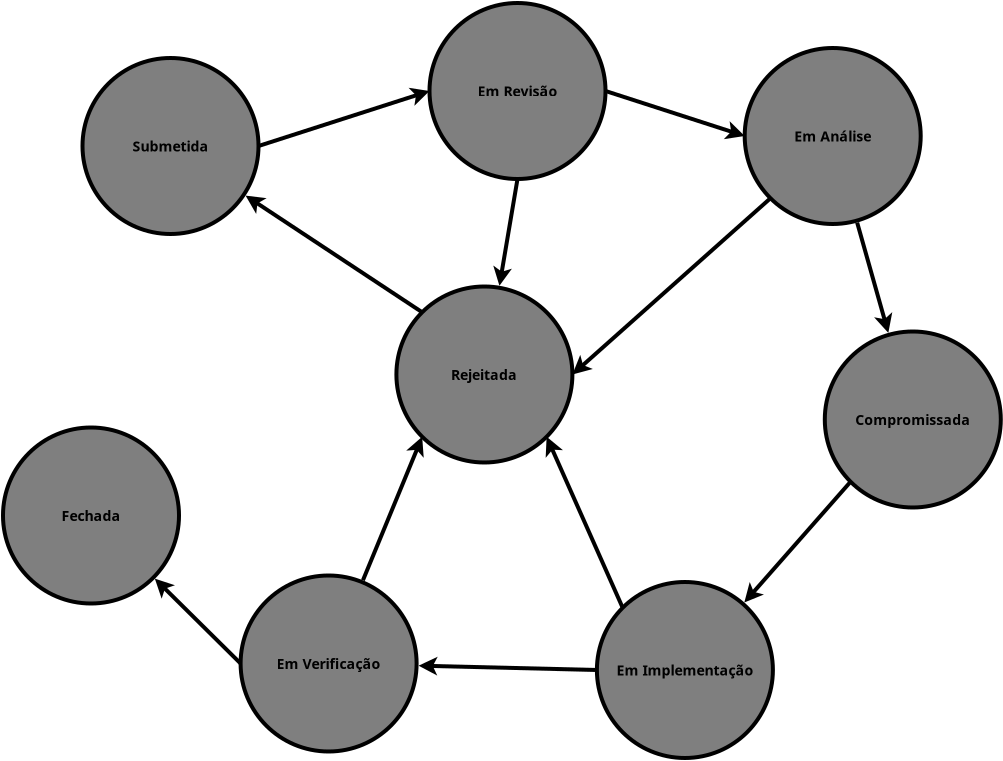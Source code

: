 <?xml version="1.0" encoding="UTF-8"?>
<dia:diagram xmlns:dia="http://www.lysator.liu.se/~alla/dia/">
  <dia:layer name="Segundo plano" visible="true" active="true">
    <dia:object type="Standard - Ellipse" version="0" id="O0">
      <dia:attribute name="obj_pos">
        <dia:point val="20.1,-22.65"/>
      </dia:attribute>
      <dia:attribute name="obj_bb">
        <dia:rectangle val="20,-22.75;29,-13.75"/>
      </dia:attribute>
      <dia:attribute name="elem_corner">
        <dia:point val="20.1,-22.65"/>
      </dia:attribute>
      <dia:attribute name="elem_width">
        <dia:real val="8.8"/>
      </dia:attribute>
      <dia:attribute name="elem_height">
        <dia:real val="8.8"/>
      </dia:attribute>
      <dia:attribute name="border_width">
        <dia:real val="0.2"/>
      </dia:attribute>
      <dia:attribute name="inner_color">
        <dia:color val="#7f7f7f"/>
      </dia:attribute>
      <dia:attribute name="aspect">
        <dia:enum val="2"/>
      </dia:attribute>
    </dia:object>
    <dia:object type="Standard - Text" version="1" id="O1">
      <dia:attribute name="obj_pos">
        <dia:point val="24.5,-18.25"/>
      </dia:attribute>
      <dia:attribute name="obj_bb">
        <dia:rectangle val="22.613,-18.661;26.387,-17.839"/>
      </dia:attribute>
      <dia:attribute name="text">
        <dia:composite type="text">
          <dia:attribute name="string">
            <dia:string>#Rejeitada#</dia:string>
          </dia:attribute>
          <dia:attribute name="font">
            <dia:font family="sans" style="80" name="Helvetica-Bold"/>
          </dia:attribute>
          <dia:attribute name="height">
            <dia:real val="0.882"/>
          </dia:attribute>
          <dia:attribute name="pos">
            <dia:point val="24.5,-18.006"/>
          </dia:attribute>
          <dia:attribute name="color">
            <dia:color val="#000000"/>
          </dia:attribute>
          <dia:attribute name="alignment">
            <dia:enum val="1"/>
          </dia:attribute>
        </dia:composite>
      </dia:attribute>
      <dia:attribute name="valign">
        <dia:enum val="2"/>
      </dia:attribute>
      <dia:connections>
        <dia:connection handle="0" to="O0" connection="8"/>
      </dia:connections>
    </dia:object>
    <dia:object type="Standard - Ellipse" version="0" id="O2">
      <dia:attribute name="obj_pos">
        <dia:point val="4.405,-34.075"/>
      </dia:attribute>
      <dia:attribute name="obj_bb">
        <dia:rectangle val="4.305,-34.175;13.305,-25.175"/>
      </dia:attribute>
      <dia:attribute name="elem_corner">
        <dia:point val="4.405,-34.075"/>
      </dia:attribute>
      <dia:attribute name="elem_width">
        <dia:real val="8.8"/>
      </dia:attribute>
      <dia:attribute name="elem_height">
        <dia:real val="8.8"/>
      </dia:attribute>
      <dia:attribute name="border_width">
        <dia:real val="0.2"/>
      </dia:attribute>
      <dia:attribute name="inner_color">
        <dia:color val="#7f7f7f"/>
      </dia:attribute>
      <dia:attribute name="aspect">
        <dia:enum val="2"/>
      </dia:attribute>
    </dia:object>
    <dia:object type="Standard - Text" version="1" id="O3">
      <dia:attribute name="obj_pos">
        <dia:point val="8.805,-29.675"/>
      </dia:attribute>
      <dia:attribute name="obj_bb">
        <dia:rectangle val="8.805,-30.086;8.805,-29.264"/>
      </dia:attribute>
      <dia:attribute name="text">
        <dia:composite type="text">
          <dia:attribute name="string">
            <dia:string>##</dia:string>
          </dia:attribute>
          <dia:attribute name="font">
            <dia:font family="sans" style="80" name="Helvetica-Bold"/>
          </dia:attribute>
          <dia:attribute name="height">
            <dia:real val="0.882"/>
          </dia:attribute>
          <dia:attribute name="pos">
            <dia:point val="8.805,-29.431"/>
          </dia:attribute>
          <dia:attribute name="color">
            <dia:color val="#000000"/>
          </dia:attribute>
          <dia:attribute name="alignment">
            <dia:enum val="1"/>
          </dia:attribute>
        </dia:composite>
      </dia:attribute>
      <dia:attribute name="valign">
        <dia:enum val="2"/>
      </dia:attribute>
      <dia:connections>
        <dia:connection handle="0" to="O2" connection="8"/>
      </dia:connections>
    </dia:object>
    <dia:object type="Standard - Text" version="1" id="O4">
      <dia:attribute name="obj_pos">
        <dia:point val="8.805,-29.675"/>
      </dia:attribute>
      <dia:attribute name="obj_bb">
        <dia:rectangle val="6.661,-30.086;10.949,-29.264"/>
      </dia:attribute>
      <dia:attribute name="text">
        <dia:composite type="text">
          <dia:attribute name="string">
            <dia:string>#Submetida#</dia:string>
          </dia:attribute>
          <dia:attribute name="font">
            <dia:font family="sans" style="80" name="Helvetica-Bold"/>
          </dia:attribute>
          <dia:attribute name="height">
            <dia:real val="0.882"/>
          </dia:attribute>
          <dia:attribute name="pos">
            <dia:point val="8.805,-29.431"/>
          </dia:attribute>
          <dia:attribute name="color">
            <dia:color val="#000000"/>
          </dia:attribute>
          <dia:attribute name="alignment">
            <dia:enum val="1"/>
          </dia:attribute>
        </dia:composite>
      </dia:attribute>
      <dia:attribute name="valign">
        <dia:enum val="2"/>
      </dia:attribute>
      <dia:connections>
        <dia:connection handle="0" to="O2" connection="8"/>
      </dia:connections>
    </dia:object>
    <dia:object type="Standard - Ellipse" version="0" id="O5">
      <dia:attribute name="obj_pos">
        <dia:point val="21.755,-36.825"/>
      </dia:attribute>
      <dia:attribute name="obj_bb">
        <dia:rectangle val="21.655,-36.925;30.655,-27.925"/>
      </dia:attribute>
      <dia:attribute name="elem_corner">
        <dia:point val="21.755,-36.825"/>
      </dia:attribute>
      <dia:attribute name="elem_width">
        <dia:real val="8.8"/>
      </dia:attribute>
      <dia:attribute name="elem_height">
        <dia:real val="8.8"/>
      </dia:attribute>
      <dia:attribute name="border_width">
        <dia:real val="0.2"/>
      </dia:attribute>
      <dia:attribute name="inner_color">
        <dia:color val="#7f7f7f"/>
      </dia:attribute>
      <dia:attribute name="aspect">
        <dia:enum val="2"/>
      </dia:attribute>
    </dia:object>
    <dia:object type="Standard - Ellipse" version="0" id="O6">
      <dia:attribute name="obj_pos">
        <dia:point val="12.31,-8.2"/>
      </dia:attribute>
      <dia:attribute name="obj_bb">
        <dia:rectangle val="12.21,-8.3;21.21,0.7"/>
      </dia:attribute>
      <dia:attribute name="elem_corner">
        <dia:point val="12.31,-8.2"/>
      </dia:attribute>
      <dia:attribute name="elem_width">
        <dia:real val="8.8"/>
      </dia:attribute>
      <dia:attribute name="elem_height">
        <dia:real val="8.8"/>
      </dia:attribute>
      <dia:attribute name="border_width">
        <dia:real val="0.2"/>
      </dia:attribute>
      <dia:attribute name="inner_color">
        <dia:color val="#7f7f7f"/>
      </dia:attribute>
      <dia:attribute name="aspect">
        <dia:enum val="2"/>
      </dia:attribute>
    </dia:object>
    <dia:object type="Standard - Ellipse" version="0" id="O7">
      <dia:attribute name="obj_pos">
        <dia:point val="37.515,-34.575"/>
      </dia:attribute>
      <dia:attribute name="obj_bb">
        <dia:rectangle val="37.415,-34.675;46.415,-25.675"/>
      </dia:attribute>
      <dia:attribute name="elem_corner">
        <dia:point val="37.515,-34.575"/>
      </dia:attribute>
      <dia:attribute name="elem_width">
        <dia:real val="8.8"/>
      </dia:attribute>
      <dia:attribute name="elem_height">
        <dia:real val="8.8"/>
      </dia:attribute>
      <dia:attribute name="border_width">
        <dia:real val="0.2"/>
      </dia:attribute>
      <dia:attribute name="inner_color">
        <dia:color val="#7f7f7f"/>
      </dia:attribute>
      <dia:attribute name="aspect">
        <dia:enum val="2"/>
      </dia:attribute>
    </dia:object>
    <dia:object type="Standard - Ellipse" version="0" id="O8">
      <dia:attribute name="obj_pos">
        <dia:point val="41.52,-20.4"/>
      </dia:attribute>
      <dia:attribute name="obj_bb">
        <dia:rectangle val="41.42,-20.5;50.42,-11.5"/>
      </dia:attribute>
      <dia:attribute name="elem_corner">
        <dia:point val="41.52,-20.4"/>
      </dia:attribute>
      <dia:attribute name="elem_width">
        <dia:real val="8.8"/>
      </dia:attribute>
      <dia:attribute name="elem_height">
        <dia:real val="8.8"/>
      </dia:attribute>
      <dia:attribute name="border_width">
        <dia:real val="0.2"/>
      </dia:attribute>
      <dia:attribute name="inner_color">
        <dia:color val="#7f7f7f"/>
      </dia:attribute>
      <dia:attribute name="aspect">
        <dia:enum val="2"/>
      </dia:attribute>
    </dia:object>
    <dia:object type="Standard - Ellipse" version="0" id="O9">
      <dia:attribute name="obj_pos">
        <dia:point val="30.125,-7.875"/>
      </dia:attribute>
      <dia:attribute name="obj_bb">
        <dia:rectangle val="30.025,-7.975;39.025,1.025"/>
      </dia:attribute>
      <dia:attribute name="elem_corner">
        <dia:point val="30.125,-7.875"/>
      </dia:attribute>
      <dia:attribute name="elem_width">
        <dia:real val="8.8"/>
      </dia:attribute>
      <dia:attribute name="elem_height">
        <dia:real val="8.8"/>
      </dia:attribute>
      <dia:attribute name="border_width">
        <dia:real val="0.2"/>
      </dia:attribute>
      <dia:attribute name="inner_color">
        <dia:color val="#7f7f7f"/>
      </dia:attribute>
      <dia:attribute name="aspect">
        <dia:enum val="2"/>
      </dia:attribute>
    </dia:object>
    <dia:object type="Standard - Ellipse" version="0" id="O10">
      <dia:attribute name="obj_pos">
        <dia:point val="0.43,-15.6"/>
      </dia:attribute>
      <dia:attribute name="obj_bb">
        <dia:rectangle val="0.33,-15.7;9.33,-6.7"/>
      </dia:attribute>
      <dia:attribute name="elem_corner">
        <dia:point val="0.43,-15.6"/>
      </dia:attribute>
      <dia:attribute name="elem_width">
        <dia:real val="8.8"/>
      </dia:attribute>
      <dia:attribute name="elem_height">
        <dia:real val="8.8"/>
      </dia:attribute>
      <dia:attribute name="border_width">
        <dia:real val="0.2"/>
      </dia:attribute>
      <dia:attribute name="inner_color">
        <dia:color val="#7f7f7f"/>
      </dia:attribute>
      <dia:attribute name="aspect">
        <dia:enum val="2"/>
      </dia:attribute>
    </dia:object>
    <dia:object type="Standard - Text" version="1" id="O11">
      <dia:attribute name="obj_pos">
        <dia:point val="26.155,-32.425"/>
      </dia:attribute>
      <dia:attribute name="obj_bb">
        <dia:rectangle val="23.872,-32.836;28.438,-32.014"/>
      </dia:attribute>
      <dia:attribute name="text">
        <dia:composite type="text">
          <dia:attribute name="string">
            <dia:string>#Em Revisão#</dia:string>
          </dia:attribute>
          <dia:attribute name="font">
            <dia:font family="sans" style="80" name="Helvetica-Bold"/>
          </dia:attribute>
          <dia:attribute name="height">
            <dia:real val="0.882"/>
          </dia:attribute>
          <dia:attribute name="pos">
            <dia:point val="26.155,-32.181"/>
          </dia:attribute>
          <dia:attribute name="color">
            <dia:color val="#000000"/>
          </dia:attribute>
          <dia:attribute name="alignment">
            <dia:enum val="1"/>
          </dia:attribute>
        </dia:composite>
      </dia:attribute>
      <dia:attribute name="valign">
        <dia:enum val="2"/>
      </dia:attribute>
      <dia:connections>
        <dia:connection handle="0" to="O5" connection="8"/>
      </dia:connections>
    </dia:object>
    <dia:object type="Standard - Text" version="1" id="O12">
      <dia:attribute name="obj_pos">
        <dia:point val="41.915,-30.175"/>
      </dia:attribute>
      <dia:attribute name="obj_bb">
        <dia:rectangle val="39.731,-30.586;44.099,-29.764"/>
      </dia:attribute>
      <dia:attribute name="text">
        <dia:composite type="text">
          <dia:attribute name="string">
            <dia:string>#Em Análise#</dia:string>
          </dia:attribute>
          <dia:attribute name="font">
            <dia:font family="sans" style="80" name="Helvetica-Bold"/>
          </dia:attribute>
          <dia:attribute name="height">
            <dia:real val="0.882"/>
          </dia:attribute>
          <dia:attribute name="pos">
            <dia:point val="41.915,-29.931"/>
          </dia:attribute>
          <dia:attribute name="color">
            <dia:color val="#000000"/>
          </dia:attribute>
          <dia:attribute name="alignment">
            <dia:enum val="1"/>
          </dia:attribute>
        </dia:composite>
      </dia:attribute>
      <dia:attribute name="valign">
        <dia:enum val="2"/>
      </dia:attribute>
      <dia:connections>
        <dia:connection handle="0" to="O7" connection="8"/>
      </dia:connections>
    </dia:object>
    <dia:object type="Standard - Text" version="1" id="O13">
      <dia:attribute name="obj_pos">
        <dia:point val="45.92,-16"/>
      </dia:attribute>
      <dia:attribute name="obj_bb">
        <dia:rectangle val="42.746,-16.411;49.094,-15.589"/>
      </dia:attribute>
      <dia:attribute name="text">
        <dia:composite type="text">
          <dia:attribute name="string">
            <dia:string>#Compromissada#</dia:string>
          </dia:attribute>
          <dia:attribute name="font">
            <dia:font family="sans" style="80" name="Helvetica-Bold"/>
          </dia:attribute>
          <dia:attribute name="height">
            <dia:real val="0.882"/>
          </dia:attribute>
          <dia:attribute name="pos">
            <dia:point val="45.92,-15.756"/>
          </dia:attribute>
          <dia:attribute name="color">
            <dia:color val="#000000"/>
          </dia:attribute>
          <dia:attribute name="alignment">
            <dia:enum val="1"/>
          </dia:attribute>
        </dia:composite>
      </dia:attribute>
      <dia:attribute name="valign">
        <dia:enum val="2"/>
      </dia:attribute>
      <dia:connections>
        <dia:connection handle="0" to="O8" connection="8"/>
      </dia:connections>
    </dia:object>
    <dia:object type="Standard - Text" version="1" id="O14">
      <dia:attribute name="obj_pos">
        <dia:point val="34.525,-3.475"/>
      </dia:attribute>
      <dia:attribute name="obj_bb">
        <dia:rectangle val="30.73,-3.886;38.32,-3.064"/>
      </dia:attribute>
      <dia:attribute name="text">
        <dia:composite type="text">
          <dia:attribute name="string">
            <dia:string>#Em Implementação#</dia:string>
          </dia:attribute>
          <dia:attribute name="font">
            <dia:font family="sans" style="80" name="Helvetica-Bold"/>
          </dia:attribute>
          <dia:attribute name="height">
            <dia:real val="0.882"/>
          </dia:attribute>
          <dia:attribute name="pos">
            <dia:point val="34.525,-3.231"/>
          </dia:attribute>
          <dia:attribute name="color">
            <dia:color val="#000000"/>
          </dia:attribute>
          <dia:attribute name="alignment">
            <dia:enum val="1"/>
          </dia:attribute>
        </dia:composite>
      </dia:attribute>
      <dia:attribute name="valign">
        <dia:enum val="2"/>
      </dia:attribute>
      <dia:connections>
        <dia:connection handle="0" to="O9" connection="8"/>
      </dia:connections>
    </dia:object>
    <dia:object type="Standard - Text" version="1" id="O15">
      <dia:attribute name="obj_pos">
        <dia:point val="16.71,-3.8"/>
      </dia:attribute>
      <dia:attribute name="obj_bb">
        <dia:rectangle val="13.795,-4.211;19.625,-3.389"/>
      </dia:attribute>
      <dia:attribute name="text">
        <dia:composite type="text">
          <dia:attribute name="string">
            <dia:string>#Em Verificação#</dia:string>
          </dia:attribute>
          <dia:attribute name="font">
            <dia:font family="sans" style="80" name="Helvetica-Bold"/>
          </dia:attribute>
          <dia:attribute name="height">
            <dia:real val="0.882"/>
          </dia:attribute>
          <dia:attribute name="pos">
            <dia:point val="16.71,-3.556"/>
          </dia:attribute>
          <dia:attribute name="color">
            <dia:color val="#000000"/>
          </dia:attribute>
          <dia:attribute name="alignment">
            <dia:enum val="1"/>
          </dia:attribute>
        </dia:composite>
      </dia:attribute>
      <dia:attribute name="valign">
        <dia:enum val="2"/>
      </dia:attribute>
      <dia:connections>
        <dia:connection handle="0" to="O6" connection="8"/>
      </dia:connections>
    </dia:object>
    <dia:object type="Standard - Text" version="1" id="O16">
      <dia:attribute name="obj_pos">
        <dia:point val="4.83,-11.2"/>
      </dia:attribute>
      <dia:attribute name="obj_bb">
        <dia:rectangle val="3.176,-11.611;6.484,-10.789"/>
      </dia:attribute>
      <dia:attribute name="text">
        <dia:composite type="text">
          <dia:attribute name="string">
            <dia:string>#Fechada#</dia:string>
          </dia:attribute>
          <dia:attribute name="font">
            <dia:font family="sans" style="80" name="Helvetica-Bold"/>
          </dia:attribute>
          <dia:attribute name="height">
            <dia:real val="0.882"/>
          </dia:attribute>
          <dia:attribute name="pos">
            <dia:point val="4.83,-10.956"/>
          </dia:attribute>
          <dia:attribute name="color">
            <dia:color val="#000000"/>
          </dia:attribute>
          <dia:attribute name="alignment">
            <dia:enum val="1"/>
          </dia:attribute>
        </dia:composite>
      </dia:attribute>
      <dia:attribute name="valign">
        <dia:enum val="2"/>
      </dia:attribute>
      <dia:connections>
        <dia:connection handle="0" to="O10" connection="8"/>
      </dia:connections>
    </dia:object>
    <dia:object type="Standard - Line" version="0" id="O17">
      <dia:attribute name="obj_pos">
        <dia:point val="13.205,-29.675"/>
      </dia:attribute>
      <dia:attribute name="obj_bb">
        <dia:rectangle val="13.079,-32.654;21.968,-29.549"/>
      </dia:attribute>
      <dia:attribute name="conn_endpoints">
        <dia:point val="13.205,-29.675"/>
        <dia:point val="21.755,-32.425"/>
      </dia:attribute>
      <dia:attribute name="numcp">
        <dia:int val="1"/>
      </dia:attribute>
      <dia:attribute name="line_width">
        <dia:real val="0.2"/>
      </dia:attribute>
      <dia:attribute name="end_arrow">
        <dia:enum val="22"/>
      </dia:attribute>
      <dia:attribute name="end_arrow_length">
        <dia:real val="0.5"/>
      </dia:attribute>
      <dia:attribute name="end_arrow_width">
        <dia:real val="0.5"/>
      </dia:attribute>
      <dia:connections>
        <dia:connection handle="0" to="O2" connection="4"/>
        <dia:connection handle="1" to="O5" connection="3"/>
      </dia:connections>
    </dia:object>
    <dia:object type="Standard - Line" version="0" id="O18">
      <dia:attribute name="obj_pos">
        <dia:point val="30.555,-32.425"/>
      </dia:attribute>
      <dia:attribute name="obj_bb">
        <dia:rectangle val="30.429,-32.551;37.728,-29.947"/>
      </dia:attribute>
      <dia:attribute name="conn_endpoints">
        <dia:point val="30.555,-32.425"/>
        <dia:point val="37.515,-30.175"/>
      </dia:attribute>
      <dia:attribute name="numcp">
        <dia:int val="1"/>
      </dia:attribute>
      <dia:attribute name="line_width">
        <dia:real val="0.2"/>
      </dia:attribute>
      <dia:attribute name="end_arrow">
        <dia:enum val="22"/>
      </dia:attribute>
      <dia:attribute name="end_arrow_length">
        <dia:real val="0.5"/>
      </dia:attribute>
      <dia:attribute name="end_arrow_width">
        <dia:real val="0.5"/>
      </dia:attribute>
      <dia:connections>
        <dia:connection handle="0" to="O5" connection="4"/>
        <dia:connection handle="1" to="O7" connection="3"/>
      </dia:connections>
    </dia:object>
    <dia:object type="Standard - Line" version="0" id="O19">
      <dia:attribute name="obj_pos">
        <dia:point val="43.138,-25.845"/>
      </dia:attribute>
      <dia:attribute name="obj_bb">
        <dia:rectangle val="43.015,-25.968;44.956,-20.115"/>
      </dia:attribute>
      <dia:attribute name="conn_endpoints">
        <dia:point val="43.138,-25.845"/>
        <dia:point val="44.697,-20.33"/>
      </dia:attribute>
      <dia:attribute name="numcp">
        <dia:int val="1"/>
      </dia:attribute>
      <dia:attribute name="line_width">
        <dia:real val="0.2"/>
      </dia:attribute>
      <dia:attribute name="end_arrow">
        <dia:enum val="22"/>
      </dia:attribute>
      <dia:attribute name="end_arrow_length">
        <dia:real val="0.5"/>
      </dia:attribute>
      <dia:attribute name="end_arrow_width">
        <dia:real val="0.5"/>
      </dia:attribute>
      <dia:connections>
        <dia:connection handle="0" to="O7" connection="8"/>
        <dia:connection handle="1" to="O8" connection="8"/>
      </dia:connections>
    </dia:object>
    <dia:object type="Standard - Line" version="0" id="O20">
      <dia:attribute name="obj_pos">
        <dia:point val="42.809,-12.889"/>
      </dia:attribute>
      <dia:attribute name="obj_bb">
        <dia:rectangle val="37.348,-13.03;42.95,-6.683"/>
      </dia:attribute>
      <dia:attribute name="conn_endpoints">
        <dia:point val="42.809,-12.889"/>
        <dia:point val="37.496,-6.851"/>
      </dia:attribute>
      <dia:attribute name="numcp">
        <dia:int val="1"/>
      </dia:attribute>
      <dia:attribute name="line_width">
        <dia:real val="0.2"/>
      </dia:attribute>
      <dia:attribute name="end_arrow">
        <dia:enum val="22"/>
      </dia:attribute>
      <dia:attribute name="end_arrow_length">
        <dia:real val="0.5"/>
      </dia:attribute>
      <dia:attribute name="end_arrow_width">
        <dia:real val="0.5"/>
      </dia:attribute>
      <dia:connections>
        <dia:connection handle="0" to="O8" connection="5"/>
        <dia:connection handle="1" to="O9" connection="8"/>
      </dia:connections>
    </dia:object>
    <dia:object type="Standard - Line" version="0" id="O21">
      <dia:attribute name="obj_pos">
        <dia:point val="30.125,-3.475"/>
      </dia:attribute>
      <dia:attribute name="obj_bb">
        <dia:rectangle val="20.985,-4.147;30.227,-3.2"/>
      </dia:attribute>
      <dia:attribute name="conn_endpoints">
        <dia:point val="30.125,-3.475"/>
        <dia:point val="21.209,-3.691"/>
      </dia:attribute>
      <dia:attribute name="numcp">
        <dia:int val="1"/>
      </dia:attribute>
      <dia:attribute name="line_width">
        <dia:real val="0.2"/>
      </dia:attribute>
      <dia:attribute name="end_arrow">
        <dia:enum val="22"/>
      </dia:attribute>
      <dia:attribute name="end_arrow_length">
        <dia:real val="0.5"/>
      </dia:attribute>
      <dia:attribute name="end_arrow_width">
        <dia:real val="0.5"/>
      </dia:attribute>
      <dia:connections>
        <dia:connection handle="0" to="O9" connection="3"/>
        <dia:connection handle="1" to="O6" connection="8"/>
      </dia:connections>
    </dia:object>
    <dia:object type="Standard - Line" version="0" id="O22">
      <dia:attribute name="obj_pos">
        <dia:point val="12.31,-3.8"/>
      </dia:attribute>
      <dia:attribute name="obj_bb">
        <dia:rectangle val="7.863,-8.199;12.451,-3.659"/>
      </dia:attribute>
      <dia:attribute name="conn_endpoints">
        <dia:point val="12.31,-3.8"/>
        <dia:point val="8.022,-8.042"/>
      </dia:attribute>
      <dia:attribute name="numcp">
        <dia:int val="1"/>
      </dia:attribute>
      <dia:attribute name="line_width">
        <dia:real val="0.2"/>
      </dia:attribute>
      <dia:attribute name="end_arrow">
        <dia:enum val="22"/>
      </dia:attribute>
      <dia:attribute name="end_arrow_length">
        <dia:real val="0.5"/>
      </dia:attribute>
      <dia:attribute name="end_arrow_width">
        <dia:real val="0.5"/>
      </dia:attribute>
      <dia:connections>
        <dia:connection handle="0" to="O6" connection="3"/>
        <dia:connection handle="1" to="O10" connection="8"/>
      </dia:connections>
    </dia:object>
    <dia:object type="Standard - Line" version="0" id="O23">
      <dia:attribute name="obj_pos">
        <dia:point val="21.389,-21.361"/>
      </dia:attribute>
      <dia:attribute name="obj_bb">
        <dia:rectangle val="12.373,-27.333;21.527,-21.223"/>
      </dia:attribute>
      <dia:attribute name="conn_endpoints">
        <dia:point val="21.389,-21.361"/>
        <dia:point val="12.56,-27.194"/>
      </dia:attribute>
      <dia:attribute name="numcp">
        <dia:int val="1"/>
      </dia:attribute>
      <dia:attribute name="line_width">
        <dia:real val="0.2"/>
      </dia:attribute>
      <dia:attribute name="end_arrow">
        <dia:enum val="22"/>
      </dia:attribute>
      <dia:attribute name="end_arrow_length">
        <dia:real val="0.5"/>
      </dia:attribute>
      <dia:attribute name="end_arrow_width">
        <dia:real val="0.5"/>
      </dia:attribute>
      <dia:connections>
        <dia:connection handle="0" to="O0" connection="0"/>
        <dia:connection handle="1" to="O2" connection="8"/>
      </dia:connections>
    </dia:object>
    <dia:object type="Standard - Line" version="0" id="O24">
      <dia:attribute name="obj_pos">
        <dia:point val="26.155,-28.025"/>
      </dia:attribute>
      <dia:attribute name="obj_bb">
        <dia:rectangle val="24.905,-28.14;26.27,-22.467"/>
      </dia:attribute>
      <dia:attribute name="conn_endpoints">
        <dia:point val="26.155,-28.025"/>
        <dia:point val="25.251,-22.687"/>
      </dia:attribute>
      <dia:attribute name="numcp">
        <dia:int val="1"/>
      </dia:attribute>
      <dia:attribute name="line_width">
        <dia:real val="0.2"/>
      </dia:attribute>
      <dia:attribute name="end_arrow">
        <dia:enum val="22"/>
      </dia:attribute>
      <dia:attribute name="end_arrow_length">
        <dia:real val="0.5"/>
      </dia:attribute>
      <dia:attribute name="end_arrow_width">
        <dia:real val="0.5"/>
      </dia:attribute>
      <dia:connections>
        <dia:connection handle="0" to="O5" connection="6"/>
        <dia:connection handle="1" to="O0" connection="8"/>
      </dia:connections>
    </dia:object>
    <dia:object type="Standard - Line" version="0" id="O25">
      <dia:attribute name="obj_pos">
        <dia:point val="38.804,-27.064"/>
      </dia:attribute>
      <dia:attribute name="obj_bb">
        <dia:rectangle val="28.733,-27.205;38.945,-18.101"/>
      </dia:attribute>
      <dia:attribute name="conn_endpoints">
        <dia:point val="38.804,-27.064"/>
        <dia:point val="28.9,-18.25"/>
      </dia:attribute>
      <dia:attribute name="numcp">
        <dia:int val="1"/>
      </dia:attribute>
      <dia:attribute name="line_width">
        <dia:real val="0.2"/>
      </dia:attribute>
      <dia:attribute name="end_arrow">
        <dia:enum val="22"/>
      </dia:attribute>
      <dia:attribute name="end_arrow_length">
        <dia:real val="0.5"/>
      </dia:attribute>
      <dia:attribute name="end_arrow_width">
        <dia:real val="0.5"/>
      </dia:attribute>
      <dia:connections>
        <dia:connection handle="0" to="O7" connection="5"/>
        <dia:connection handle="1" to="O0" connection="4"/>
      </dia:connections>
    </dia:object>
    <dia:object type="Standard - Line" version="0" id="O26">
      <dia:attribute name="obj_pos">
        <dia:point val="31.414,-6.586"/>
      </dia:attribute>
      <dia:attribute name="obj_bb">
        <dia:rectangle val="27.445,-15.343;31.546,-6.454"/>
      </dia:attribute>
      <dia:attribute name="conn_endpoints">
        <dia:point val="31.414,-6.586"/>
        <dia:point val="27.611,-15.139"/>
      </dia:attribute>
      <dia:attribute name="numcp">
        <dia:int val="1"/>
      </dia:attribute>
      <dia:attribute name="line_width">
        <dia:real val="0.2"/>
      </dia:attribute>
      <dia:attribute name="end_arrow">
        <dia:enum val="22"/>
      </dia:attribute>
      <dia:attribute name="end_arrow_length">
        <dia:real val="0.5"/>
      </dia:attribute>
      <dia:attribute name="end_arrow_width">
        <dia:real val="0.5"/>
      </dia:attribute>
      <dia:connections>
        <dia:connection handle="0" to="O9" connection="0"/>
        <dia:connection handle="1" to="O0" connection="7"/>
      </dia:connections>
    </dia:object>
    <dia:object type="Standard - Line" version="0" id="O27">
      <dia:attribute name="obj_pos">
        <dia:point val="18.426,-7.959"/>
      </dia:attribute>
      <dia:attribute name="obj_bb">
        <dia:rectangle val="18.296,-15.345;21.57,-7.829"/>
      </dia:attribute>
      <dia:attribute name="conn_endpoints">
        <dia:point val="18.426,-7.959"/>
        <dia:point val="21.389,-15.139"/>
      </dia:attribute>
      <dia:attribute name="numcp">
        <dia:int val="1"/>
      </dia:attribute>
      <dia:attribute name="line_width">
        <dia:real val="0.2"/>
      </dia:attribute>
      <dia:attribute name="end_arrow">
        <dia:enum val="22"/>
      </dia:attribute>
      <dia:attribute name="end_arrow_length">
        <dia:real val="0.5"/>
      </dia:attribute>
      <dia:attribute name="end_arrow_width">
        <dia:real val="0.5"/>
      </dia:attribute>
      <dia:connections>
        <dia:connection handle="0" to="O6" connection="8"/>
        <dia:connection handle="1" to="O0" connection="5"/>
      </dia:connections>
    </dia:object>
  </dia:layer>
</dia:diagram>
